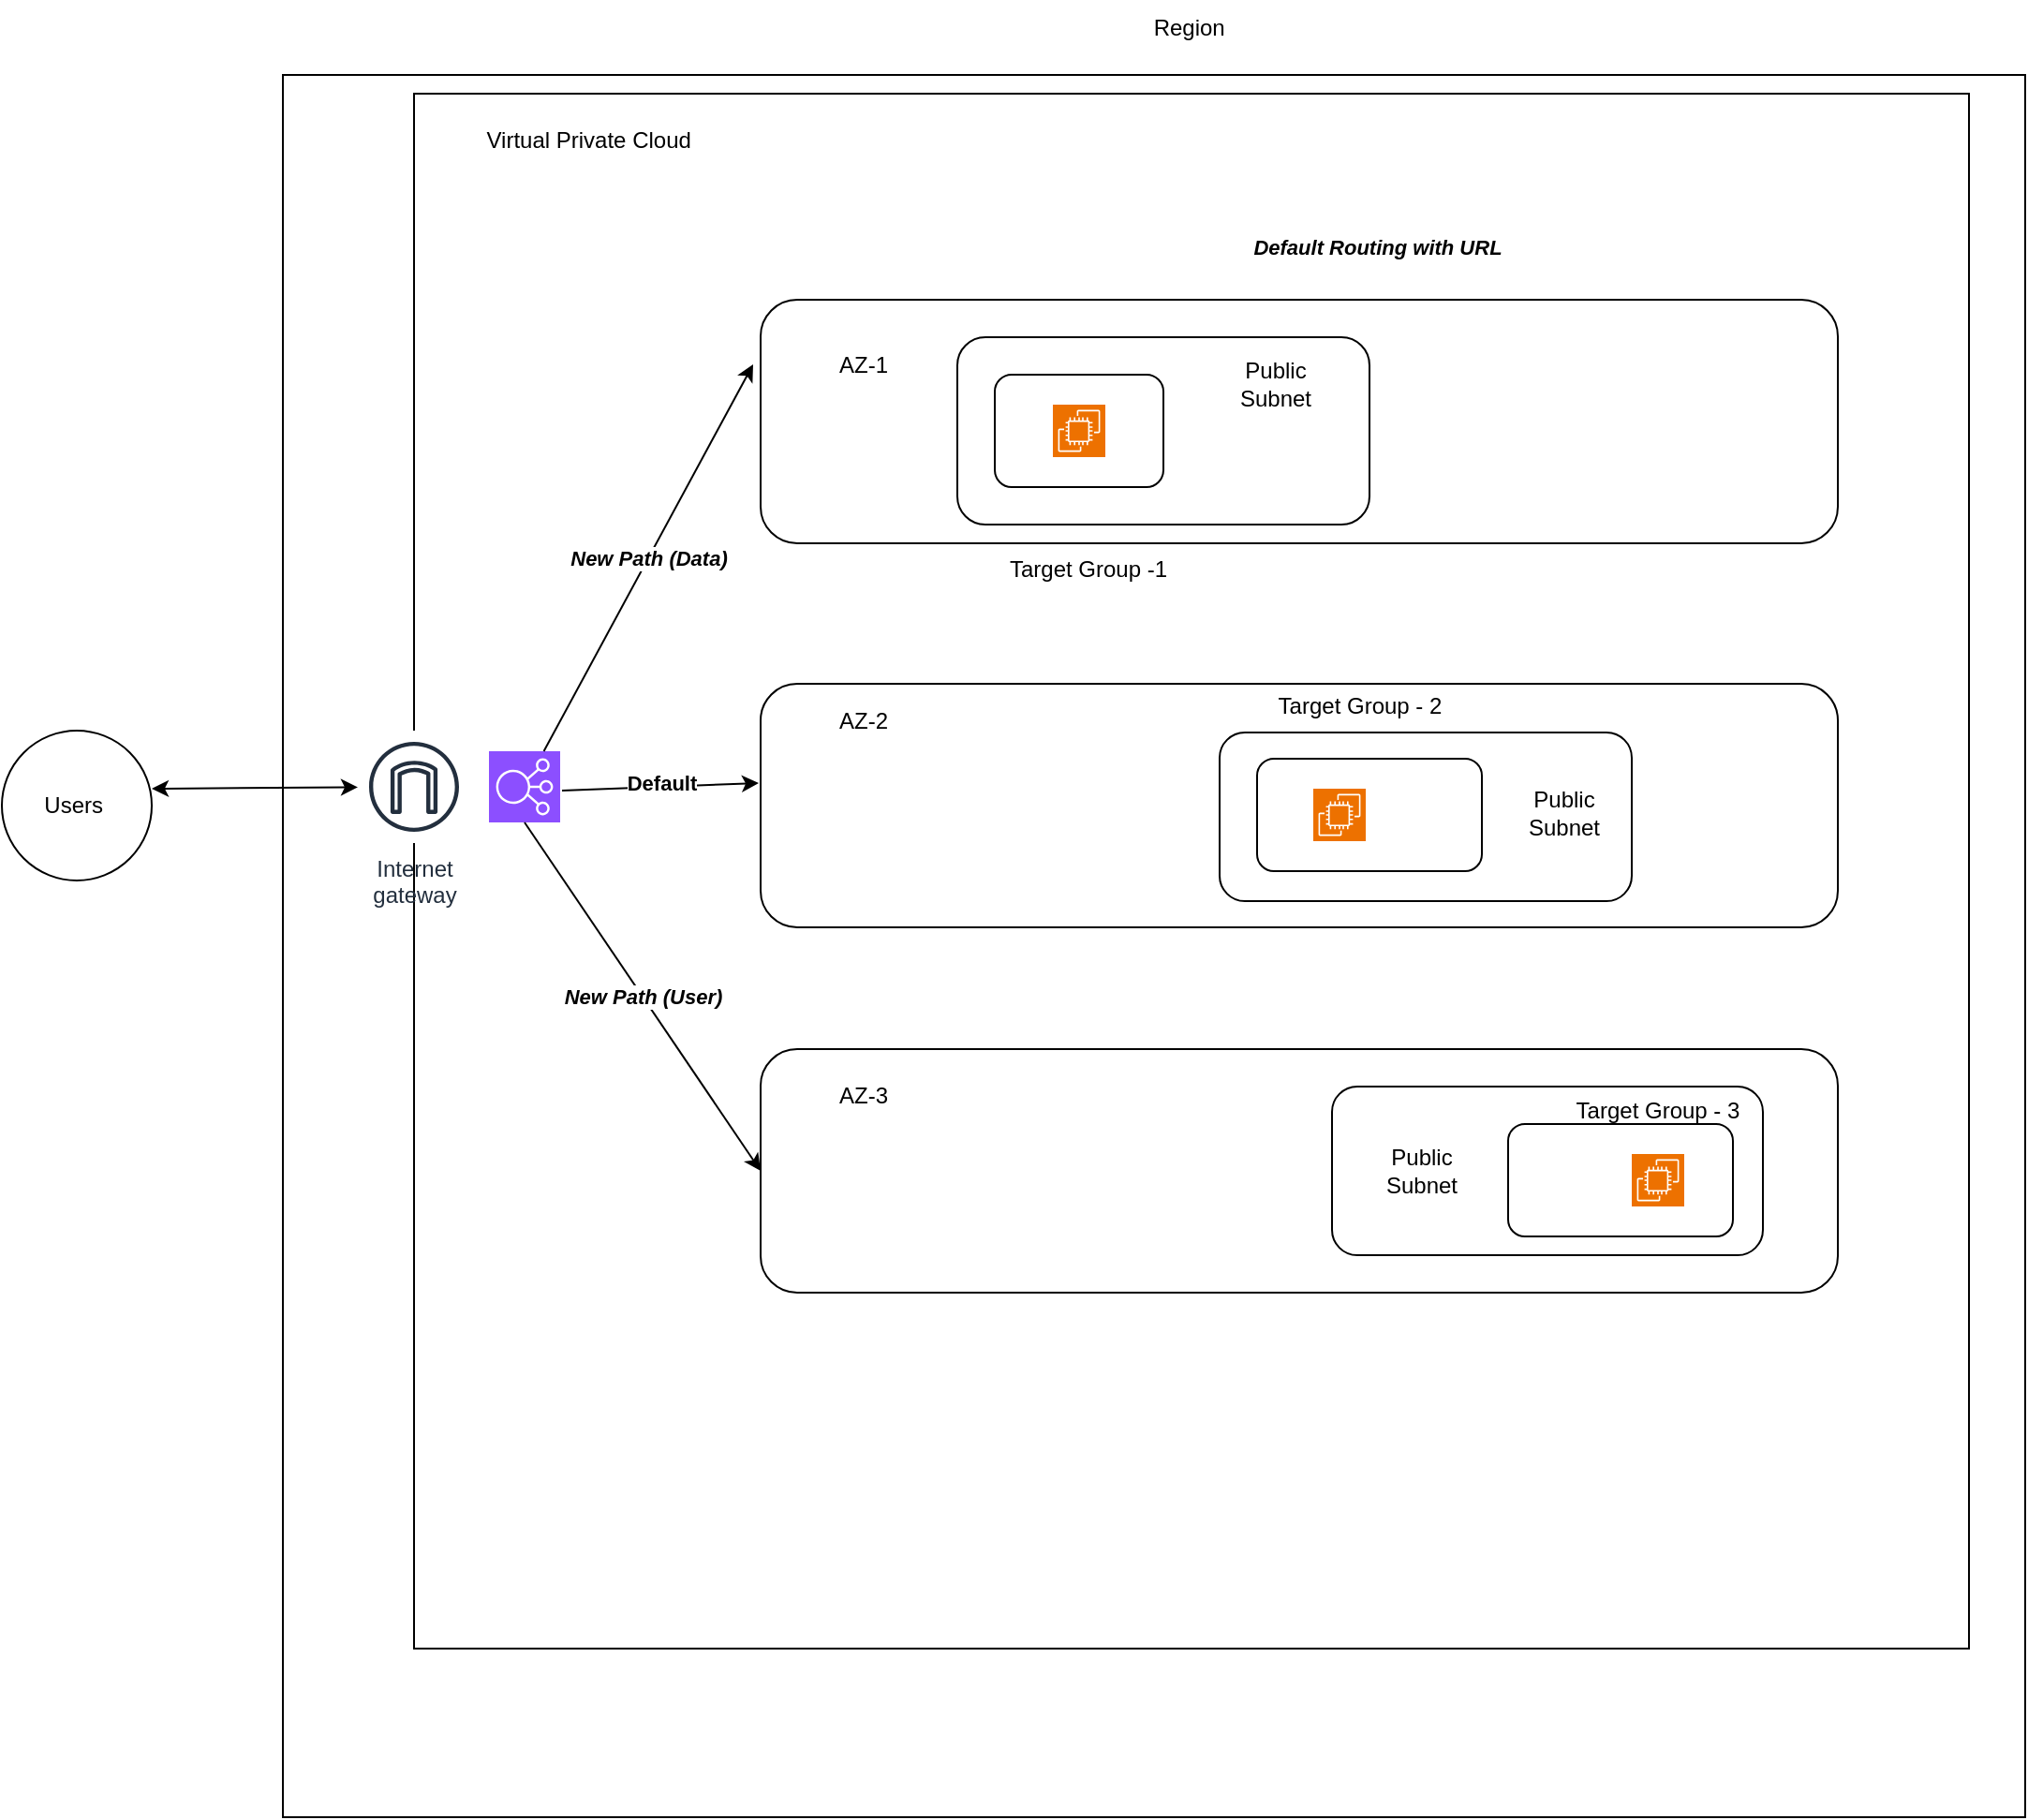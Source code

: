 <mxfile version="28.2.0">
  <diagram name="Page-1" id="6ZvfY1jOY9IKmXpt_HHQ">
    <mxGraphModel dx="1230" dy="1102" grid="1" gridSize="10" guides="1" tooltips="1" connect="1" arrows="1" fold="1" page="1" pageScale="1" pageWidth="1200" pageHeight="1920" math="0" shadow="0">
      <root>
        <mxCell id="0" />
        <mxCell id="1" parent="0" />
        <mxCell id="TEvgyOCVqHvZkTJe5zZY-51" value="" style="whiteSpace=wrap;html=1;" vertex="1" parent="1">
          <mxGeometry x="525" y="180" width="120" height="680" as="geometry" />
        </mxCell>
        <mxCell id="TEvgyOCVqHvZkTJe5zZY-50" value="" style="rounded=1;whiteSpace=wrap;html=1;movable=1;resizable=1;rotatable=1;deletable=1;editable=1;locked=0;connectable=1;" vertex="1" parent="1">
          <mxGeometry x="525" y="180" width="120" height="640" as="geometry" />
        </mxCell>
        <mxCell id="TEvgyOCVqHvZkTJe5zZY-48" value="" style="rounded=1;whiteSpace=wrap;html=1;" vertex="1" parent="1">
          <mxGeometry x="280" y="180" width="120" height="60" as="geometry" />
        </mxCell>
        <mxCell id="TEvgyOCVqHvZkTJe5zZY-1" value="Users&amp;nbsp;" style="ellipse;whiteSpace=wrap;html=1;aspect=fixed;" vertex="1" parent="1">
          <mxGeometry x="10" y="480" width="80" height="80" as="geometry" />
        </mxCell>
        <mxCell id="TEvgyOCVqHvZkTJe5zZY-4" value="" style="whiteSpace=wrap;html=1;aspect=fixed;" vertex="1" parent="1">
          <mxGeometry x="160" y="130" width="930" height="930" as="geometry" />
        </mxCell>
        <mxCell id="TEvgyOCVqHvZkTJe5zZY-5" value="" style="whiteSpace=wrap;html=1;aspect=fixed;movable=1;resizable=1;rotatable=1;deletable=1;editable=1;locked=0;connectable=1;" vertex="1" parent="1">
          <mxGeometry x="230" y="140" width="830" height="830" as="geometry" />
        </mxCell>
        <mxCell id="TEvgyOCVqHvZkTJe5zZY-6" value="Region&amp;nbsp;" style="text;html=1;align=center;verticalAlign=middle;resizable=0;points=[];autosize=1;strokeColor=none;fillColor=none;" vertex="1" parent="1">
          <mxGeometry x="615" y="90" width="60" height="30" as="geometry" />
        </mxCell>
        <mxCell id="TEvgyOCVqHvZkTJe5zZY-7" value="Virtual Private Cloud&amp;nbsp;" style="text;html=1;align=center;verticalAlign=middle;whiteSpace=wrap;rounded=0;" vertex="1" parent="1">
          <mxGeometry x="220" y="150" width="210" height="30" as="geometry" />
        </mxCell>
        <mxCell id="TEvgyOCVqHvZkTJe5zZY-10" value="" style="rounded=1;whiteSpace=wrap;html=1;" vertex="1" parent="1">
          <mxGeometry x="415" y="250" width="575" height="130" as="geometry" />
        </mxCell>
        <mxCell id="TEvgyOCVqHvZkTJe5zZY-11" value="AZ-1" style="text;html=1;align=center;verticalAlign=middle;whiteSpace=wrap;rounded=0;" vertex="1" parent="1">
          <mxGeometry x="440" y="270" width="60" height="30" as="geometry" />
        </mxCell>
        <mxCell id="TEvgyOCVqHvZkTJe5zZY-12" value="" style="rounded=1;whiteSpace=wrap;html=1;" vertex="1" parent="1">
          <mxGeometry x="415" y="455" width="575" height="130" as="geometry" />
        </mxCell>
        <mxCell id="TEvgyOCVqHvZkTJe5zZY-13" value="" style="rounded=1;whiteSpace=wrap;html=1;" vertex="1" parent="1">
          <mxGeometry x="415" y="650" width="575" height="130" as="geometry" />
        </mxCell>
        <mxCell id="TEvgyOCVqHvZkTJe5zZY-14" value="AZ-2" style="text;html=1;align=center;verticalAlign=middle;whiteSpace=wrap;rounded=0;" vertex="1" parent="1">
          <mxGeometry x="440" y="460" width="60" height="30" as="geometry" />
        </mxCell>
        <mxCell id="TEvgyOCVqHvZkTJe5zZY-15" value="AZ-3" style="text;html=1;align=center;verticalAlign=middle;whiteSpace=wrap;rounded=0;" vertex="1" parent="1">
          <mxGeometry x="440" y="660" width="60" height="30" as="geometry" />
        </mxCell>
        <mxCell id="TEvgyOCVqHvZkTJe5zZY-16" value="Internet&#xa;gateway" style="sketch=0;outlineConnect=0;fontColor=#232F3E;gradientColor=none;strokeColor=#232F3E;fillColor=#ffffff;dashed=0;verticalLabelPosition=bottom;verticalAlign=top;align=center;html=1;fontSize=12;fontStyle=0;aspect=fixed;shape=mxgraph.aws4.resourceIcon;resIcon=mxgraph.aws4.internet_gateway;" vertex="1" parent="1">
          <mxGeometry x="200" y="480" width="60" height="60" as="geometry" />
        </mxCell>
        <mxCell id="TEvgyOCVqHvZkTJe5zZY-18" value="" style="rounded=1;whiteSpace=wrap;html=1;" vertex="1" parent="1">
          <mxGeometry x="520" y="270" width="220" height="100" as="geometry" />
        </mxCell>
        <mxCell id="TEvgyOCVqHvZkTJe5zZY-19" value="" style="rounded=1;whiteSpace=wrap;html=1;" vertex="1" parent="1">
          <mxGeometry x="660" y="481" width="220" height="90" as="geometry" />
        </mxCell>
        <mxCell id="TEvgyOCVqHvZkTJe5zZY-20" value="" style="rounded=1;whiteSpace=wrap;html=1;" vertex="1" parent="1">
          <mxGeometry x="720" y="670" width="230" height="90" as="geometry" />
        </mxCell>
        <mxCell id="TEvgyOCVqHvZkTJe5zZY-25" value="" style="sketch=0;points=[[0,0,0],[0.25,0,0],[0.5,0,0],[0.75,0,0],[1,0,0],[0,1,0],[0.25,1,0],[0.5,1,0],[0.75,1,0],[1,1,0],[0,0.25,0],[0,0.5,0],[0,0.75,0],[1,0.25,0],[1,0.5,0],[1,0.75,0]];outlineConnect=0;fontColor=#232F3E;fillColor=#8C4FFF;strokeColor=#ffffff;dashed=0;verticalLabelPosition=bottom;verticalAlign=top;align=center;html=1;fontSize=12;fontStyle=0;aspect=fixed;shape=mxgraph.aws4.resourceIcon;resIcon=mxgraph.aws4.elastic_load_balancing;" vertex="1" parent="1">
          <mxGeometry x="270" y="491" width="38" height="38" as="geometry" />
        </mxCell>
        <mxCell id="TEvgyOCVqHvZkTJe5zZY-26" value="Target Group -1" style="text;html=1;align=center;verticalAlign=middle;whiteSpace=wrap;rounded=1;movable=0;resizable=0;rotatable=0;deletable=0;editable=0;locked=1;connectable=0;" vertex="1" parent="1">
          <mxGeometry x="530" y="279" width="120" height="230" as="geometry" />
        </mxCell>
        <mxCell id="TEvgyOCVqHvZkTJe5zZY-27" value="" style="rounded=1;whiteSpace=wrap;html=1;" vertex="1" parent="1">
          <mxGeometry x="680" y="495" width="120" height="60" as="geometry" />
        </mxCell>
        <mxCell id="TEvgyOCVqHvZkTJe5zZY-28" value="" style="rounded=1;whiteSpace=wrap;html=1;" vertex="1" parent="1">
          <mxGeometry x="540" y="290" width="90" height="60" as="geometry" />
        </mxCell>
        <mxCell id="TEvgyOCVqHvZkTJe5zZY-29" value="" style="rounded=1;whiteSpace=wrap;html=1;" vertex="1" parent="1">
          <mxGeometry x="814" y="690" width="120" height="60" as="geometry" />
        </mxCell>
        <mxCell id="TEvgyOCVqHvZkTJe5zZY-30" value="Public Subnet" style="text;html=1;align=center;verticalAlign=middle;whiteSpace=wrap;rounded=0;" vertex="1" parent="1">
          <mxGeometry x="660" y="280" width="60" height="30" as="geometry" />
        </mxCell>
        <mxCell id="TEvgyOCVqHvZkTJe5zZY-31" value="Public Subnet" style="text;html=1;align=center;verticalAlign=middle;whiteSpace=wrap;rounded=0;" vertex="1" parent="1">
          <mxGeometry x="814" y="509" width="60" height="30" as="geometry" />
        </mxCell>
        <mxCell id="TEvgyOCVqHvZkTJe5zZY-32" value="Public Subnet" style="text;html=1;align=center;verticalAlign=middle;whiteSpace=wrap;rounded=0;" vertex="1" parent="1">
          <mxGeometry x="738" y="700" width="60" height="30" as="geometry" />
        </mxCell>
        <mxCell id="TEvgyOCVqHvZkTJe5zZY-35" value="" style="endArrow=classic;html=1;rounded=0;" edge="1" parent="1" source="TEvgyOCVqHvZkTJe5zZY-25">
          <mxGeometry relative="1" as="geometry">
            <mxPoint x="350" y="460" as="sourcePoint" />
            <mxPoint x="411" y="284.5" as="targetPoint" />
          </mxGeometry>
        </mxCell>
        <mxCell id="TEvgyOCVqHvZkTJe5zZY-36" value="&lt;b&gt;&lt;i&gt;New Path (Data)&lt;/i&gt;&lt;/b&gt;" style="edgeLabel;resizable=0;html=1;;align=center;verticalAlign=middle;" connectable="0" vertex="1" parent="TEvgyOCVqHvZkTJe5zZY-35">
          <mxGeometry relative="1" as="geometry" />
        </mxCell>
        <mxCell id="TEvgyOCVqHvZkTJe5zZY-37" value="" style="endArrow=classic;html=1;rounded=0;exitX=0.5;exitY=1;exitDx=0;exitDy=0;exitPerimeter=0;entryX=0;entryY=0.5;entryDx=0;entryDy=0;" edge="1" parent="1" source="TEvgyOCVqHvZkTJe5zZY-25" target="TEvgyOCVqHvZkTJe5zZY-13">
          <mxGeometry relative="1" as="geometry">
            <mxPoint x="310" y="800.5" as="sourcePoint" />
            <mxPoint x="411" y="590" as="targetPoint" />
          </mxGeometry>
        </mxCell>
        <mxCell id="TEvgyOCVqHvZkTJe5zZY-38" value="&lt;b&gt;&lt;i&gt;New Path (User)&lt;/i&gt;&lt;/b&gt;" style="edgeLabel;resizable=0;html=1;;align=center;verticalAlign=middle;" connectable="0" vertex="1" parent="TEvgyOCVqHvZkTJe5zZY-37">
          <mxGeometry relative="1" as="geometry" />
        </mxCell>
        <mxCell id="TEvgyOCVqHvZkTJe5zZY-39" value="" style="endArrow=classic;html=1;rounded=0;" edge="1" parent="1">
          <mxGeometry relative="1" as="geometry">
            <mxPoint x="309" y="512" as="sourcePoint" />
            <mxPoint x="414" y="508" as="targetPoint" />
            <Array as="points">
              <mxPoint x="414" y="508" />
            </Array>
          </mxGeometry>
        </mxCell>
        <mxCell id="TEvgyOCVqHvZkTJe5zZY-40" value="&lt;b&gt;&lt;i&gt;Default Routing with URL&lt;/i&gt;&lt;/b&gt;" style="edgeLabel;resizable=0;html=1;;align=center;verticalAlign=middle;" connectable="0" vertex="1" parent="TEvgyOCVqHvZkTJe5zZY-39">
          <mxGeometry relative="1" as="geometry">
            <mxPoint x="382" y="-288" as="offset" />
          </mxGeometry>
        </mxCell>
        <mxCell id="TEvgyOCVqHvZkTJe5zZY-41" value="&lt;b&gt;Default&lt;/b&gt;" style="edgeLabel;html=1;align=center;verticalAlign=middle;resizable=0;points=[];" vertex="1" connectable="0" parent="TEvgyOCVqHvZkTJe5zZY-39">
          <mxGeometry x="0.011" y="2" relative="1" as="geometry">
            <mxPoint as="offset" />
          </mxGeometry>
        </mxCell>
        <mxCell id="TEvgyOCVqHvZkTJe5zZY-43" value="" style="sketch=0;points=[[0,0,0],[0.25,0,0],[0.5,0,0],[0.75,0,0],[1,0,0],[0,1,0],[0.25,1,0],[0.5,1,0],[0.75,1,0],[1,1,0],[0,0.25,0],[0,0.5,0],[0,0.75,0],[1,0.25,0],[1,0.5,0],[1,0.75,0]];outlineConnect=0;fontColor=#232F3E;fillColor=#ED7100;strokeColor=#ffffff;dashed=0;verticalLabelPosition=bottom;verticalAlign=top;align=center;html=1;fontSize=12;fontStyle=0;aspect=fixed;shape=mxgraph.aws4.resourceIcon;resIcon=mxgraph.aws4.ec2;" vertex="1" parent="1">
          <mxGeometry x="571" y="306" width="28" height="28" as="geometry" />
        </mxCell>
        <mxCell id="TEvgyOCVqHvZkTJe5zZY-44" value="" style="sketch=0;points=[[0,0,0],[0.25,0,0],[0.5,0,0],[0.75,0,0],[1,0,0],[0,1,0],[0.25,1,0],[0.5,1,0],[0.75,1,0],[1,1,0],[0,0.25,0],[0,0.5,0],[0,0.75,0],[1,0.25,0],[1,0.5,0],[1,0.75,0]];outlineConnect=0;fontColor=#232F3E;fillColor=#ED7100;strokeColor=#ffffff;dashed=0;verticalLabelPosition=bottom;verticalAlign=top;align=center;html=1;fontSize=12;fontStyle=0;aspect=fixed;shape=mxgraph.aws4.resourceIcon;resIcon=mxgraph.aws4.ec2;" vertex="1" parent="1">
          <mxGeometry x="710" y="511" width="28" height="28" as="geometry" />
        </mxCell>
        <mxCell id="TEvgyOCVqHvZkTJe5zZY-45" value="" style="sketch=0;points=[[0,0,0],[0.25,0,0],[0.5,0,0],[0.75,0,0],[1,0,0],[0,1,0],[0.25,1,0],[0.5,1,0],[0.75,1,0],[1,1,0],[0,0.25,0],[0,0.5,0],[0,0.75,0],[1,0.25,0],[1,0.5,0],[1,0.75,0]];outlineConnect=0;fontColor=#232F3E;fillColor=#ED7100;strokeColor=#ffffff;dashed=0;verticalLabelPosition=bottom;verticalAlign=top;align=center;html=1;fontSize=12;fontStyle=0;aspect=fixed;shape=mxgraph.aws4.resourceIcon;resIcon=mxgraph.aws4.ec2;" vertex="1" parent="1">
          <mxGeometry x="880" y="706" width="28" height="28" as="geometry" />
        </mxCell>
        <mxCell id="TEvgyOCVqHvZkTJe5zZY-47" value="" style="endArrow=classic;startArrow=classic;html=1;rounded=0;" edge="1" parent="1" target="TEvgyOCVqHvZkTJe5zZY-16">
          <mxGeometry width="50" height="50" relative="1" as="geometry">
            <mxPoint x="90" y="511" as="sourcePoint" />
            <mxPoint x="140" y="461" as="targetPoint" />
          </mxGeometry>
        </mxCell>
        <mxCell id="TEvgyOCVqHvZkTJe5zZY-52" value="Target Group -&amp;nbsp;&lt;span style=&quot;background-color: transparent; color: light-dark(rgb(0, 0, 0), rgb(255, 255, 255));&quot;&gt;2&lt;/span&gt;&lt;div&gt;&lt;div&gt;&lt;br&gt;&lt;/div&gt;&lt;div&gt;&lt;br&gt;&lt;/div&gt;&lt;div&gt;&lt;br&gt;&lt;/div&gt;&lt;div&gt;&lt;br&gt;&lt;/div&gt;&lt;div&gt;&lt;br&gt;&lt;/div&gt;&lt;div&gt;&lt;br&gt;&lt;/div&gt;&lt;/div&gt;" style="text;html=1;align=center;verticalAlign=middle;whiteSpace=wrap;rounded=1;movable=1;resizable=1;rotatable=1;deletable=1;editable=1;locked=0;connectable=1;" vertex="1" parent="1">
          <mxGeometry x="675" y="444.5" width="120" height="131" as="geometry" />
        </mxCell>
        <mxCell id="TEvgyOCVqHvZkTJe5zZY-53" value="Target Group -&amp;nbsp;&lt;span style=&quot;background-color: transparent; color: light-dark(rgb(0, 0, 0), rgb(255, 255, 255));&quot;&gt;3&lt;/span&gt;&lt;div&gt;&lt;div&gt;&lt;br&gt;&lt;/div&gt;&lt;div&gt;&lt;br&gt;&lt;/div&gt;&lt;div&gt;&lt;br&gt;&lt;/div&gt;&lt;div&gt;&lt;br&gt;&lt;/div&gt;&lt;div&gt;&lt;br&gt;&lt;/div&gt;&lt;div&gt;&lt;br&gt;&lt;/div&gt;&lt;/div&gt;" style="text;html=1;align=center;verticalAlign=middle;whiteSpace=wrap;rounded=1;movable=1;resizable=1;rotatable=1;deletable=1;editable=1;locked=0;connectable=1;" vertex="1" parent="1">
          <mxGeometry x="834" y="660" width="120" height="131" as="geometry" />
        </mxCell>
      </root>
    </mxGraphModel>
  </diagram>
</mxfile>

